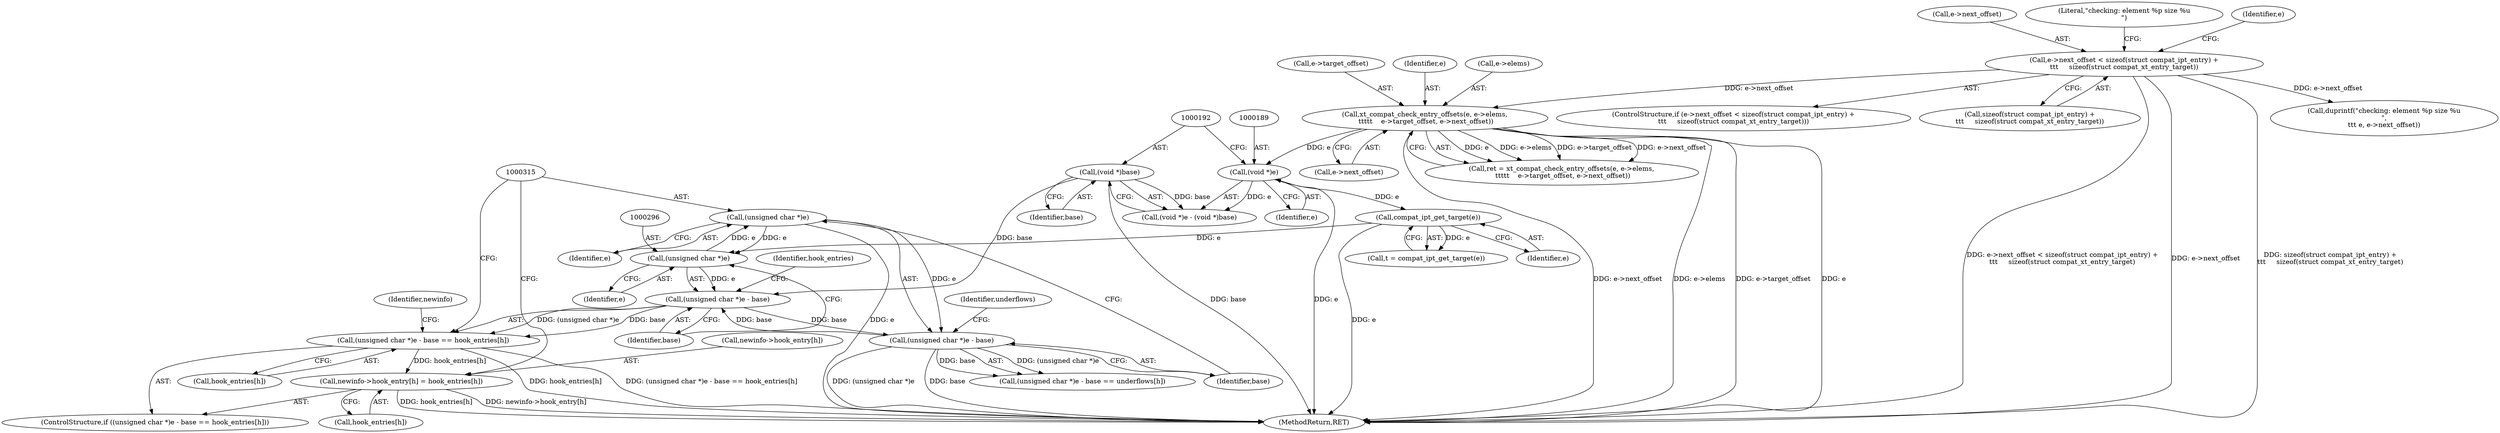 digraph "0_linux_ce683e5f9d045e5d67d1312a42b359cb2ab2a13c_1@array" {
"1000293" [label="(Call,(unsigned char *)e - base == hook_entries[h])"];
"1000294" [label="(Call,(unsigned char *)e - base)"];
"1000295" [label="(Call,(unsigned char *)e)"];
"1000314" [label="(Call,(unsigned char *)e)"];
"1000218" [label="(Call,compat_ipt_get_target(e))"];
"1000188" [label="(Call,(void *)e)"];
"1000163" [label="(Call,xt_compat_check_entry_offsets(e, e->elems,\n \t\t\t\t\t    e->target_offset, e->next_offset))"];
"1000132" [label="(Call,e->next_offset < sizeof(struct compat_ipt_entry) +\n\t\t\t     sizeof(struct compat_xt_entry_target))"];
"1000191" [label="(Call,(void *)base)"];
"1000313" [label="(Call,(unsigned char *)e - base)"];
"1000302" [label="(Call,newinfo->hook_entry[h] = hook_entries[h])"];
"1000133" [label="(Call,e->next_offset)"];
"1000294" [label="(Call,(unsigned char *)e - base)"];
"1000190" [label="(Identifier,e)"];
"1000299" [label="(Call,hook_entries[h])"];
"1000161" [label="(Call,ret = xt_compat_check_entry_offsets(e, e->elems,\n \t\t\t\t\t    e->target_offset, e->next_offset))"];
"1000143" [label="(Literal,\"checking: element %p size %u\n\")"];
"1000378" [label="(MethodReturn,RET)"];
"1000156" [label="(Identifier,e)"];
"1000168" [label="(Call,e->target_offset)"];
"1000218" [label="(Call,compat_ipt_get_target(e))"];
"1000313" [label="(Call,(unsigned char *)e - base)"];
"1000295" [label="(Call,(unsigned char *)e)"];
"1000314" [label="(Call,(unsigned char *)e)"];
"1000164" [label="(Identifier,e)"];
"1000191" [label="(Call,(void *)base)"];
"1000292" [label="(ControlStructure,if ((unsigned char *)e - base == hook_entries[h]))"];
"1000142" [label="(Call,duprintf(\"checking: element %p size %u\n\",\n\t\t\t e, e->next_offset))"];
"1000219" [label="(Identifier,e)"];
"1000187" [label="(Call,(void *)e - (void *)base)"];
"1000171" [label="(Call,e->next_offset)"];
"1000302" [label="(Call,newinfo->hook_entry[h] = hook_entries[h])"];
"1000319" [label="(Identifier,underflows)"];
"1000298" [label="(Identifier,base)"];
"1000163" [label="(Call,xt_compat_check_entry_offsets(e, e->elems,\n \t\t\t\t\t    e->target_offset, e->next_offset))"];
"1000297" [label="(Identifier,e)"];
"1000312" [label="(Call,(unsigned char *)e - base == underflows[h])"];
"1000300" [label="(Identifier,hook_entries)"];
"1000293" [label="(Call,(unsigned char *)e - base == hook_entries[h])"];
"1000132" [label="(Call,e->next_offset < sizeof(struct compat_ipt_entry) +\n\t\t\t     sizeof(struct compat_xt_entry_target))"];
"1000303" [label="(Call,newinfo->hook_entry[h])"];
"1000317" [label="(Identifier,base)"];
"1000308" [label="(Call,hook_entries[h])"];
"1000305" [label="(Identifier,newinfo)"];
"1000216" [label="(Call,t = compat_ipt_get_target(e))"];
"1000188" [label="(Call,(void *)e)"];
"1000193" [label="(Identifier,base)"];
"1000316" [label="(Identifier,e)"];
"1000131" [label="(ControlStructure,if (e->next_offset < sizeof(struct compat_ipt_entry) +\n\t\t\t     sizeof(struct compat_xt_entry_target)))"];
"1000165" [label="(Call,e->elems)"];
"1000136" [label="(Call,sizeof(struct compat_ipt_entry) +\n\t\t\t     sizeof(struct compat_xt_entry_target))"];
"1000293" -> "1000292"  [label="AST: "];
"1000293" -> "1000299"  [label="CFG: "];
"1000294" -> "1000293"  [label="AST: "];
"1000299" -> "1000293"  [label="AST: "];
"1000305" -> "1000293"  [label="CFG: "];
"1000315" -> "1000293"  [label="CFG: "];
"1000293" -> "1000378"  [label="DDG: (unsigned char *)e - base == hook_entries[h]"];
"1000293" -> "1000378"  [label="DDG: hook_entries[h]"];
"1000294" -> "1000293"  [label="DDG: (unsigned char *)e"];
"1000294" -> "1000293"  [label="DDG: base"];
"1000293" -> "1000302"  [label="DDG: hook_entries[h]"];
"1000294" -> "1000298"  [label="CFG: "];
"1000295" -> "1000294"  [label="AST: "];
"1000298" -> "1000294"  [label="AST: "];
"1000300" -> "1000294"  [label="CFG: "];
"1000295" -> "1000294"  [label="DDG: e"];
"1000191" -> "1000294"  [label="DDG: base"];
"1000313" -> "1000294"  [label="DDG: base"];
"1000294" -> "1000313"  [label="DDG: base"];
"1000295" -> "1000297"  [label="CFG: "];
"1000296" -> "1000295"  [label="AST: "];
"1000297" -> "1000295"  [label="AST: "];
"1000298" -> "1000295"  [label="CFG: "];
"1000314" -> "1000295"  [label="DDG: e"];
"1000218" -> "1000295"  [label="DDG: e"];
"1000295" -> "1000314"  [label="DDG: e"];
"1000314" -> "1000313"  [label="AST: "];
"1000314" -> "1000316"  [label="CFG: "];
"1000315" -> "1000314"  [label="AST: "];
"1000316" -> "1000314"  [label="AST: "];
"1000317" -> "1000314"  [label="CFG: "];
"1000314" -> "1000378"  [label="DDG: e"];
"1000314" -> "1000313"  [label="DDG: e"];
"1000218" -> "1000216"  [label="AST: "];
"1000218" -> "1000219"  [label="CFG: "];
"1000219" -> "1000218"  [label="AST: "];
"1000216" -> "1000218"  [label="CFG: "];
"1000218" -> "1000378"  [label="DDG: e"];
"1000218" -> "1000216"  [label="DDG: e"];
"1000188" -> "1000218"  [label="DDG: e"];
"1000188" -> "1000187"  [label="AST: "];
"1000188" -> "1000190"  [label="CFG: "];
"1000189" -> "1000188"  [label="AST: "];
"1000190" -> "1000188"  [label="AST: "];
"1000192" -> "1000188"  [label="CFG: "];
"1000188" -> "1000378"  [label="DDG: e"];
"1000188" -> "1000187"  [label="DDG: e"];
"1000163" -> "1000188"  [label="DDG: e"];
"1000163" -> "1000161"  [label="AST: "];
"1000163" -> "1000171"  [label="CFG: "];
"1000164" -> "1000163"  [label="AST: "];
"1000165" -> "1000163"  [label="AST: "];
"1000168" -> "1000163"  [label="AST: "];
"1000171" -> "1000163"  [label="AST: "];
"1000161" -> "1000163"  [label="CFG: "];
"1000163" -> "1000378"  [label="DDG: e->target_offset"];
"1000163" -> "1000378"  [label="DDG: e"];
"1000163" -> "1000378"  [label="DDG: e->next_offset"];
"1000163" -> "1000378"  [label="DDG: e->elems"];
"1000163" -> "1000161"  [label="DDG: e"];
"1000163" -> "1000161"  [label="DDG: e->elems"];
"1000163" -> "1000161"  [label="DDG: e->target_offset"];
"1000163" -> "1000161"  [label="DDG: e->next_offset"];
"1000132" -> "1000163"  [label="DDG: e->next_offset"];
"1000132" -> "1000131"  [label="AST: "];
"1000132" -> "1000136"  [label="CFG: "];
"1000133" -> "1000132"  [label="AST: "];
"1000136" -> "1000132"  [label="AST: "];
"1000143" -> "1000132"  [label="CFG: "];
"1000156" -> "1000132"  [label="CFG: "];
"1000132" -> "1000378"  [label="DDG: e->next_offset < sizeof(struct compat_ipt_entry) +\n\t\t\t     sizeof(struct compat_xt_entry_target)"];
"1000132" -> "1000378"  [label="DDG: e->next_offset"];
"1000132" -> "1000378"  [label="DDG: sizeof(struct compat_ipt_entry) +\n\t\t\t     sizeof(struct compat_xt_entry_target)"];
"1000132" -> "1000142"  [label="DDG: e->next_offset"];
"1000191" -> "1000187"  [label="AST: "];
"1000191" -> "1000193"  [label="CFG: "];
"1000192" -> "1000191"  [label="AST: "];
"1000193" -> "1000191"  [label="AST: "];
"1000187" -> "1000191"  [label="CFG: "];
"1000191" -> "1000378"  [label="DDG: base"];
"1000191" -> "1000187"  [label="DDG: base"];
"1000313" -> "1000312"  [label="AST: "];
"1000313" -> "1000317"  [label="CFG: "];
"1000317" -> "1000313"  [label="AST: "];
"1000319" -> "1000313"  [label="CFG: "];
"1000313" -> "1000378"  [label="DDG: (unsigned char *)e"];
"1000313" -> "1000378"  [label="DDG: base"];
"1000313" -> "1000312"  [label="DDG: (unsigned char *)e"];
"1000313" -> "1000312"  [label="DDG: base"];
"1000302" -> "1000292"  [label="AST: "];
"1000302" -> "1000308"  [label="CFG: "];
"1000303" -> "1000302"  [label="AST: "];
"1000308" -> "1000302"  [label="AST: "];
"1000315" -> "1000302"  [label="CFG: "];
"1000302" -> "1000378"  [label="DDG: newinfo->hook_entry[h]"];
"1000302" -> "1000378"  [label="DDG: hook_entries[h]"];
}
